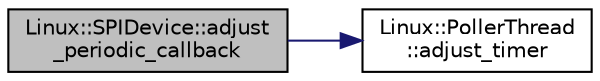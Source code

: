 digraph "Linux::SPIDevice::adjust_periodic_callback"
{
 // INTERACTIVE_SVG=YES
  edge [fontname="Helvetica",fontsize="10",labelfontname="Helvetica",labelfontsize="10"];
  node [fontname="Helvetica",fontsize="10",shape=record];
  rankdir="LR";
  Node1 [label="Linux::SPIDevice::adjust\l_periodic_callback",height=0.2,width=0.4,color="black", fillcolor="grey75", style="filled", fontcolor="black"];
  Node1 -> Node2 [color="midnightblue",fontsize="10",style="solid",fontname="Helvetica"];
  Node2 [label="Linux::PollerThread\l::adjust_timer",height=0.2,width=0.4,color="black", fillcolor="white", style="filled",URL="$classLinux_1_1PollerThread.html#a35d1aaf6a4c0669cc060c4ba18d6f10d"];
}
